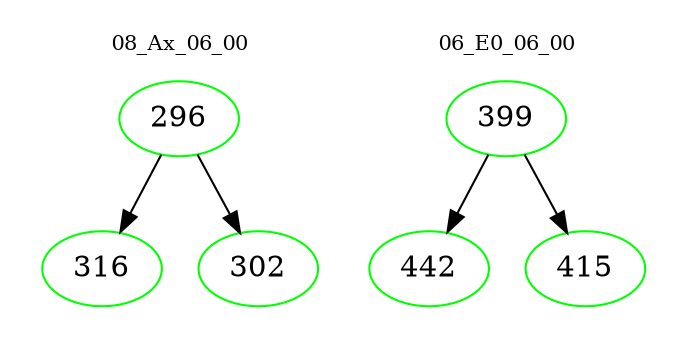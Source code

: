 digraph{
subgraph cluster_0 {
color = white
label = "08_Ax_06_00";
fontsize=10;
T0_296 [label="296", color="green"]
T0_296 -> T0_316 [color="black"]
T0_316 [label="316", color="green"]
T0_296 -> T0_302 [color="black"]
T0_302 [label="302", color="green"]
}
subgraph cluster_1 {
color = white
label = "06_E0_06_00";
fontsize=10;
T1_399 [label="399", color="green"]
T1_399 -> T1_442 [color="black"]
T1_442 [label="442", color="green"]
T1_399 -> T1_415 [color="black"]
T1_415 [label="415", color="green"]
}
}
